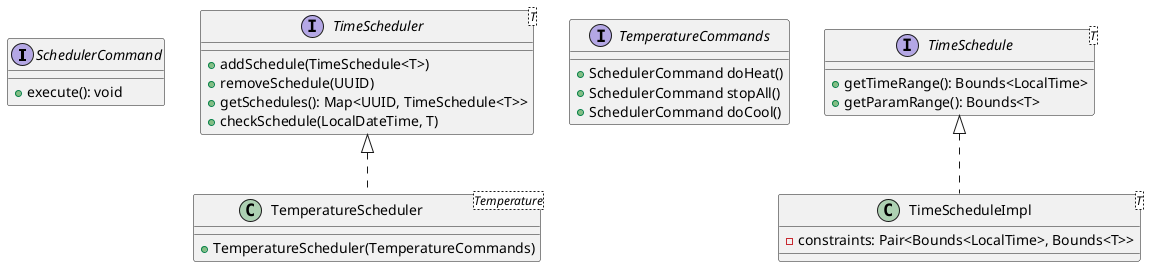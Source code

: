 @startuml scheduler

interface SchedulerCommand {
	+ execute(): void
}

interface TimeScheduler<T> {
	+ addSchedule(TimeSchedule<T>)
	+ removeSchedule(UUID)
	+ getSchedules(): Map<UUID, TimeSchedule<T>>
	+ checkSchedule(LocalDateTime, T)
}

interface TemperatureCommands {
	+ SchedulerCommand doHeat()
	+ SchedulerCommand stopAll()
	+ SchedulerCommand doCool()
}

class TemperatureScheduler<Temperature> implements TimeScheduler {
	+ TemperatureScheduler(TemperatureCommands)
}

interface TimeSchedule<T> {
	+ getTimeRange(): Bounds<LocalTime>
	+ getParamRange(): Bounds<T>
}

class TimeScheduleImpl<T> implements TimeSchedule {
	- constraints: Pair<Bounds<LocalTime>, Bounds<T>>
}

@enduml
